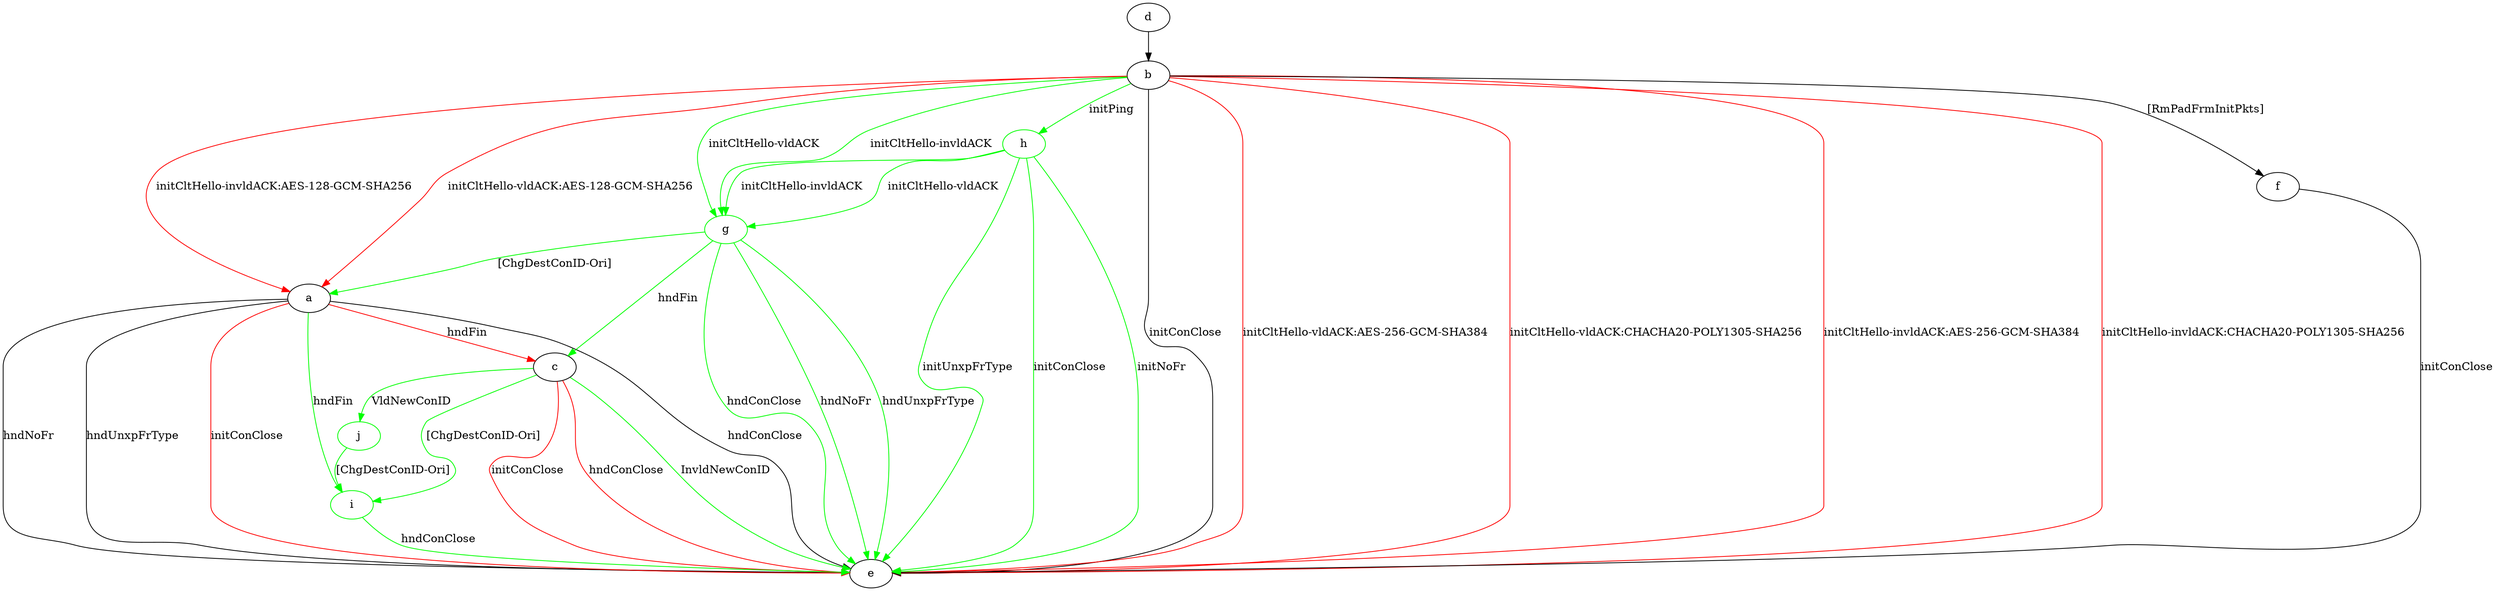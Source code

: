digraph "" {
	a -> c	[key=0,
		color=red,
		label="hndFin "];
	a -> e	[key=0,
		label="hndConClose "];
	a -> e	[key=1,
		label="hndNoFr "];
	a -> e	[key=2,
		label="hndUnxpFrType "];
	a -> e	[key=3,
		color=red,
		label="initConClose "];
	i	[color=green];
	a -> i	[key=0,
		color=green,
		label="hndFin "];
	b -> a	[key=0,
		color=red,
		label="initCltHello-vldACK:AES-128-GCM-SHA256 "];
	b -> a	[key=1,
		color=red,
		label="initCltHello-invldACK:AES-128-GCM-SHA256 "];
	b -> e	[key=0,
		label="initConClose "];
	b -> e	[key=1,
		color=red,
		label="initCltHello-vldACK:AES-256-GCM-SHA384 "];
	b -> e	[key=2,
		color=red,
		label="initCltHello-vldACK:CHACHA20-POLY1305-SHA256 "];
	b -> e	[key=3,
		color=red,
		label="initCltHello-invldACK:AES-256-GCM-SHA384 "];
	b -> e	[key=4,
		color=red,
		label="initCltHello-invldACK:CHACHA20-POLY1305-SHA256 "];
	b -> f	[key=0,
		label="[RmPadFrmInitPkts] "];
	g	[color=green];
	b -> g	[key=0,
		color=green,
		label="initCltHello-vldACK "];
	b -> g	[key=1,
		color=green,
		label="initCltHello-invldACK "];
	h	[color=green];
	b -> h	[key=0,
		color=green,
		label="initPing "];
	c -> e	[key=0,
		color=green,
		label="InvldNewConID "];
	c -> e	[key=1,
		color=red,
		label="initConClose "];
	c -> e	[key=2,
		color=red,
		label="hndConClose "];
	c -> i	[key=0,
		color=green,
		label="[ChgDestConID-Ori] "];
	j	[color=green];
	c -> j	[key=0,
		color=green,
		label="VldNewConID "];
	d -> b	[key=0];
	f -> e	[key=0,
		label="initConClose "];
	g -> a	[key=0,
		color=green,
		label="[ChgDestConID-Ori] "];
	g -> c	[key=0,
		color=green,
		label="hndFin "];
	g -> e	[key=0,
		color=green,
		label="hndConClose "];
	g -> e	[key=1,
		color=green,
		label="hndNoFr "];
	g -> e	[key=2,
		color=green,
		label="hndUnxpFrType "];
	h -> e	[key=0,
		color=green,
		label="initConClose "];
	h -> e	[key=1,
		color=green,
		label="initNoFr "];
	h -> e	[key=2,
		color=green,
		label="initUnxpFrType "];
	h -> g	[key=0,
		color=green,
		label="initCltHello-vldACK "];
	h -> g	[key=1,
		color=green,
		label="initCltHello-invldACK "];
	i -> e	[key=0,
		color=green,
		label="hndConClose "];
	j -> i	[key=0,
		color=green,
		label="[ChgDestConID-Ori] "];
}
